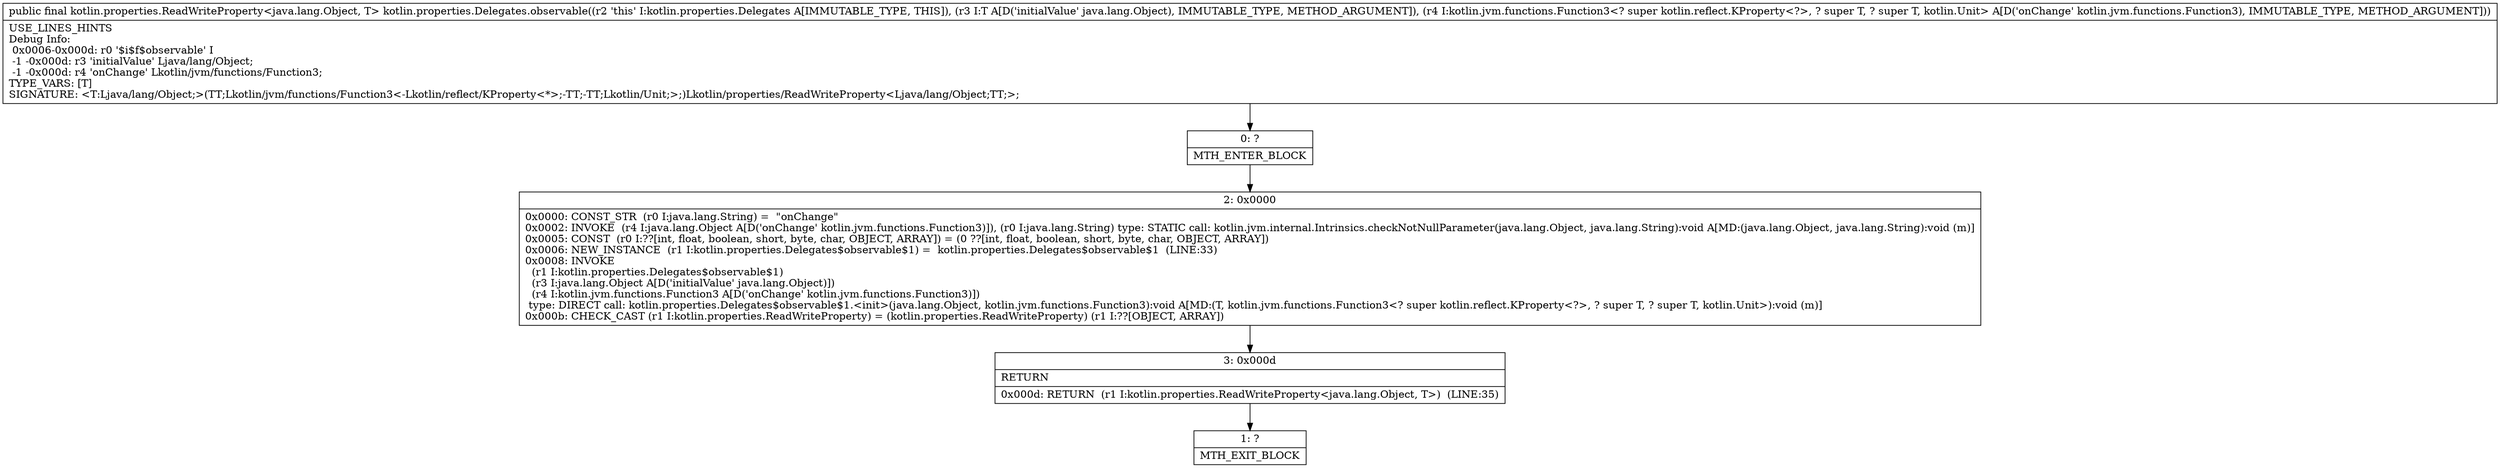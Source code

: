 digraph "CFG forkotlin.properties.Delegates.observable(Ljava\/lang\/Object;Lkotlin\/jvm\/functions\/Function3;)Lkotlin\/properties\/ReadWriteProperty;" {
Node_0 [shape=record,label="{0\:\ ?|MTH_ENTER_BLOCK\l}"];
Node_2 [shape=record,label="{2\:\ 0x0000|0x0000: CONST_STR  (r0 I:java.lang.String) =  \"onChange\" \l0x0002: INVOKE  (r4 I:java.lang.Object A[D('onChange' kotlin.jvm.functions.Function3)]), (r0 I:java.lang.String) type: STATIC call: kotlin.jvm.internal.Intrinsics.checkNotNullParameter(java.lang.Object, java.lang.String):void A[MD:(java.lang.Object, java.lang.String):void (m)]\l0x0005: CONST  (r0 I:??[int, float, boolean, short, byte, char, OBJECT, ARRAY]) = (0 ??[int, float, boolean, short, byte, char, OBJECT, ARRAY]) \l0x0006: NEW_INSTANCE  (r1 I:kotlin.properties.Delegates$observable$1) =  kotlin.properties.Delegates$observable$1  (LINE:33)\l0x0008: INVOKE  \l  (r1 I:kotlin.properties.Delegates$observable$1)\l  (r3 I:java.lang.Object A[D('initialValue' java.lang.Object)])\l  (r4 I:kotlin.jvm.functions.Function3 A[D('onChange' kotlin.jvm.functions.Function3)])\l type: DIRECT call: kotlin.properties.Delegates$observable$1.\<init\>(java.lang.Object, kotlin.jvm.functions.Function3):void A[MD:(T, kotlin.jvm.functions.Function3\<? super kotlin.reflect.KProperty\<?\>, ? super T, ? super T, kotlin.Unit\>):void (m)]\l0x000b: CHECK_CAST (r1 I:kotlin.properties.ReadWriteProperty) = (kotlin.properties.ReadWriteProperty) (r1 I:??[OBJECT, ARRAY]) \l}"];
Node_3 [shape=record,label="{3\:\ 0x000d|RETURN\l|0x000d: RETURN  (r1 I:kotlin.properties.ReadWriteProperty\<java.lang.Object, T\>)  (LINE:35)\l}"];
Node_1 [shape=record,label="{1\:\ ?|MTH_EXIT_BLOCK\l}"];
MethodNode[shape=record,label="{public final kotlin.properties.ReadWriteProperty\<java.lang.Object, T\> kotlin.properties.Delegates.observable((r2 'this' I:kotlin.properties.Delegates A[IMMUTABLE_TYPE, THIS]), (r3 I:T A[D('initialValue' java.lang.Object), IMMUTABLE_TYPE, METHOD_ARGUMENT]), (r4 I:kotlin.jvm.functions.Function3\<? super kotlin.reflect.KProperty\<?\>, ? super T, ? super T, kotlin.Unit\> A[D('onChange' kotlin.jvm.functions.Function3), IMMUTABLE_TYPE, METHOD_ARGUMENT]))  | USE_LINES_HINTS\lDebug Info:\l  0x0006\-0x000d: r0 '$i$f$observable' I\l  \-1 \-0x000d: r3 'initialValue' Ljava\/lang\/Object;\l  \-1 \-0x000d: r4 'onChange' Lkotlin\/jvm\/functions\/Function3;\lTYPE_VARS: [T]\lSIGNATURE: \<T:Ljava\/lang\/Object;\>(TT;Lkotlin\/jvm\/functions\/Function3\<\-Lkotlin\/reflect\/KProperty\<*\>;\-TT;\-TT;Lkotlin\/Unit;\>;)Lkotlin\/properties\/ReadWriteProperty\<Ljava\/lang\/Object;TT;\>;\l}"];
MethodNode -> Node_0;Node_0 -> Node_2;
Node_2 -> Node_3;
Node_3 -> Node_1;
}

